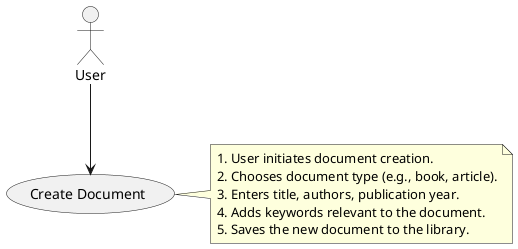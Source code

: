 @startuml CreateDocument
actor User

usecase "Create Document" as UC1

User --> UC1

note right of UC1
  1. User initiates document creation.
  2. Chooses document type (e.g., book, article).
  3. Enters title, authors, publication year.
  4. Adds keywords relevant to the document.
  5. Saves the new document to the library.
end note
@enduml